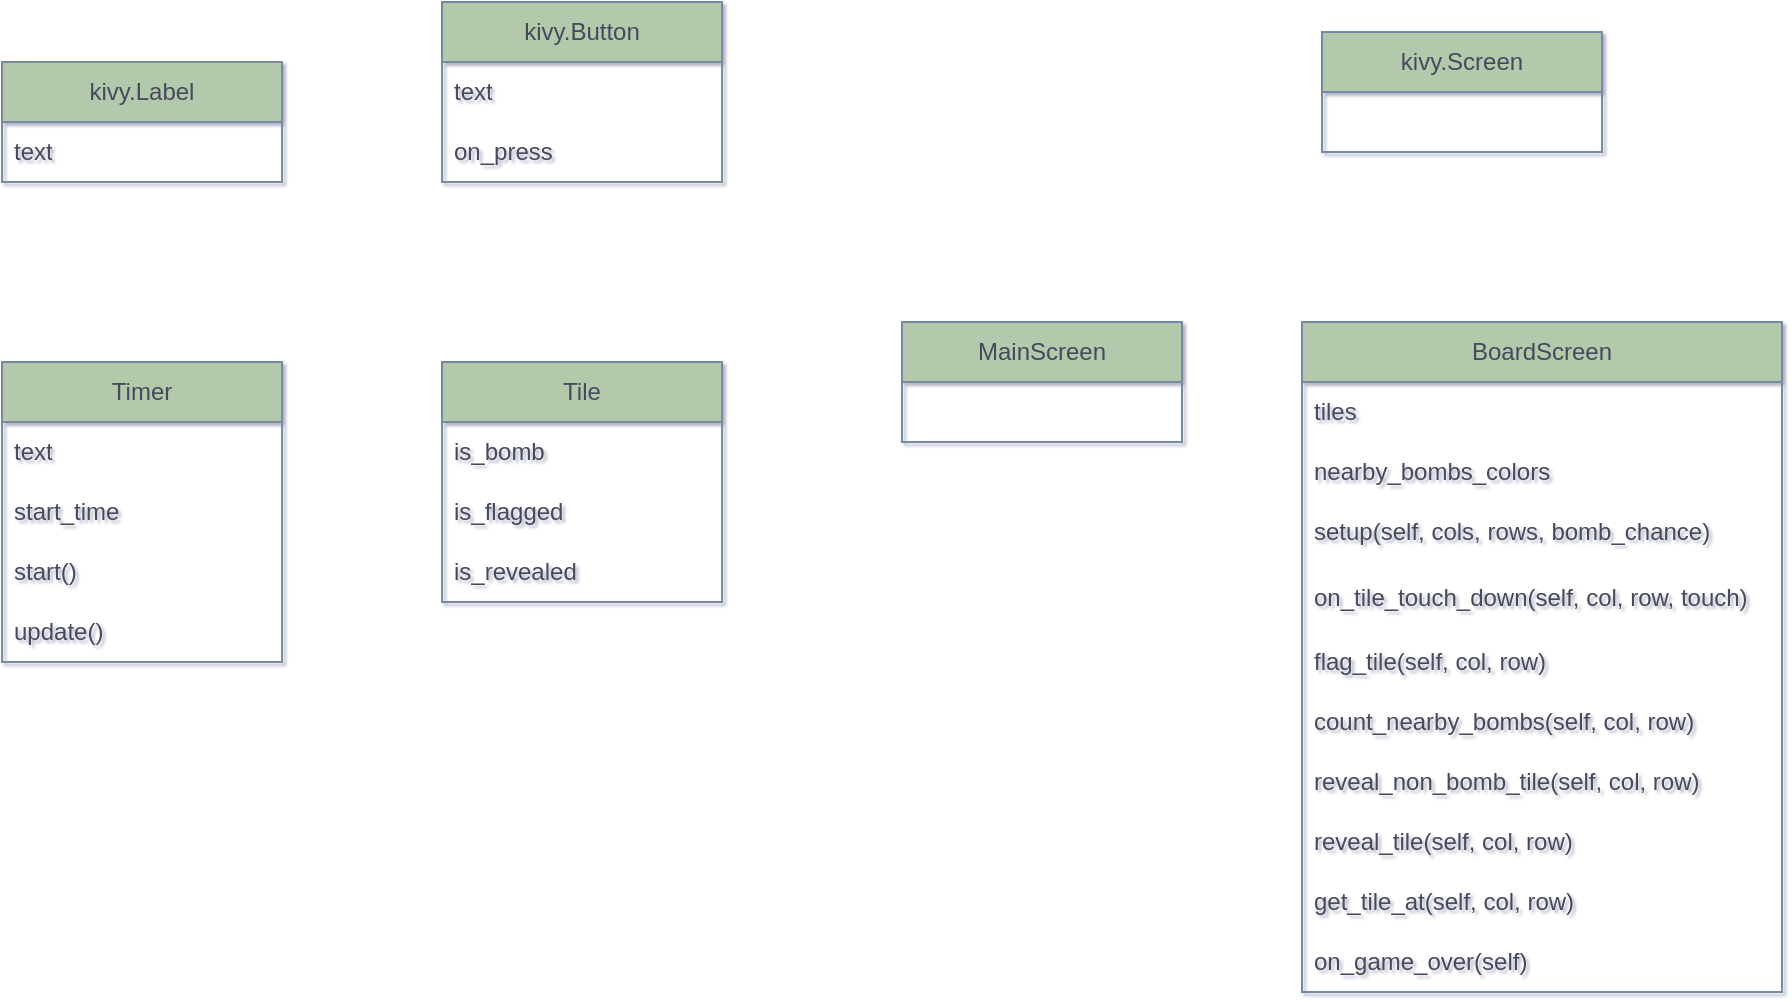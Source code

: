 <mxfile version="20.6.0" type="github">
  <diagram id="C5RBs43oDa-KdzZeNtuy" name="Page-1">
    <mxGraphModel dx="9360" dy="5327" grid="1" gridSize="10" guides="1" tooltips="1" connect="1" arrows="1" fold="1" page="1" pageScale="1" pageWidth="3300" pageHeight="2339" math="0" shadow="1">
      <root>
        <mxCell id="WIyWlLk6GJQsqaUBKTNV-0" />
        <mxCell id="WIyWlLk6GJQsqaUBKTNV-1" parent="WIyWlLk6GJQsqaUBKTNV-0" />
        <mxCell id="eKo_IfHTDwnpA7URWWFP-1" value="kivy.Label" style="swimlane;fontStyle=0;childLayout=stackLayout;horizontal=1;startSize=30;horizontalStack=0;resizeParent=1;resizeParentMax=0;resizeLast=0;collapsible=1;marginBottom=0;whiteSpace=wrap;html=1;fillColor=#B2C9AB;strokeColor=#788AA3;fontColor=#46495D;rounded=0;" vertex="1" parent="WIyWlLk6GJQsqaUBKTNV-1">
          <mxGeometry x="80" y="90" width="140" height="60" as="geometry" />
        </mxCell>
        <mxCell id="eKo_IfHTDwnpA7URWWFP-2" value="text" style="text;strokeColor=none;fillColor=none;align=left;verticalAlign=middle;spacingLeft=4;spacingRight=4;overflow=hidden;points=[[0,0.5],[1,0.5]];portConstraint=eastwest;rotatable=0;whiteSpace=wrap;html=1;fontColor=#46495D;rounded=0;" vertex="1" parent="eKo_IfHTDwnpA7URWWFP-1">
          <mxGeometry y="30" width="140" height="30" as="geometry" />
        </mxCell>
        <mxCell id="eKo_IfHTDwnpA7URWWFP-5" value="Timer" style="swimlane;fontStyle=0;childLayout=stackLayout;horizontal=1;startSize=30;horizontalStack=0;resizeParent=1;resizeParentMax=0;resizeLast=0;collapsible=1;marginBottom=0;whiteSpace=wrap;html=1;fillColor=#B2C9AB;strokeColor=#788AA3;fontColor=#46495D;rounded=0;" vertex="1" parent="WIyWlLk6GJQsqaUBKTNV-1">
          <mxGeometry x="80" y="240" width="140" height="150" as="geometry" />
        </mxCell>
        <mxCell id="eKo_IfHTDwnpA7URWWFP-6" value="text" style="text;strokeColor=none;fillColor=none;align=left;verticalAlign=middle;spacingLeft=4;spacingRight=4;overflow=hidden;points=[[0,0.5],[1,0.5]];portConstraint=eastwest;rotatable=0;whiteSpace=wrap;html=1;fontColor=#46495D;rounded=0;" vertex="1" parent="eKo_IfHTDwnpA7URWWFP-5">
          <mxGeometry y="30" width="140" height="30" as="geometry" />
        </mxCell>
        <mxCell id="eKo_IfHTDwnpA7URWWFP-9" value="start_time" style="text;strokeColor=none;fillColor=none;align=left;verticalAlign=middle;spacingLeft=4;spacingRight=4;overflow=hidden;points=[[0,0.5],[1,0.5]];portConstraint=eastwest;rotatable=0;whiteSpace=wrap;html=1;fontColor=#46495D;rounded=0;" vertex="1" parent="eKo_IfHTDwnpA7URWWFP-5">
          <mxGeometry y="60" width="140" height="30" as="geometry" />
        </mxCell>
        <mxCell id="eKo_IfHTDwnpA7URWWFP-7" value="start()" style="text;strokeColor=none;fillColor=none;align=left;verticalAlign=middle;spacingLeft=4;spacingRight=4;overflow=hidden;points=[[0,0.5],[1,0.5]];portConstraint=eastwest;rotatable=0;whiteSpace=wrap;html=1;fontColor=#46495D;rounded=0;" vertex="1" parent="eKo_IfHTDwnpA7URWWFP-5">
          <mxGeometry y="90" width="140" height="30" as="geometry" />
        </mxCell>
        <mxCell id="eKo_IfHTDwnpA7URWWFP-8" value="update()" style="text;strokeColor=none;fillColor=none;align=left;verticalAlign=middle;spacingLeft=4;spacingRight=4;overflow=hidden;points=[[0,0.5],[1,0.5]];portConstraint=eastwest;rotatable=0;whiteSpace=wrap;html=1;fontColor=#46495D;rounded=0;" vertex="1" parent="eKo_IfHTDwnpA7URWWFP-5">
          <mxGeometry y="120" width="140" height="30" as="geometry" />
        </mxCell>
        <mxCell id="eKo_IfHTDwnpA7URWWFP-10" value="kivy.Button" style="swimlane;fontStyle=0;childLayout=stackLayout;horizontal=1;startSize=30;horizontalStack=0;resizeParent=1;resizeParentMax=0;resizeLast=0;collapsible=1;marginBottom=0;whiteSpace=wrap;html=1;fillColor=#B2C9AB;strokeColor=#788AA3;fontColor=#46495D;rounded=0;" vertex="1" parent="WIyWlLk6GJQsqaUBKTNV-1">
          <mxGeometry x="300" y="60" width="140" height="90" as="geometry" />
        </mxCell>
        <mxCell id="eKo_IfHTDwnpA7URWWFP-15" value="text" style="text;strokeColor=none;fillColor=none;align=left;verticalAlign=middle;spacingLeft=4;spacingRight=4;overflow=hidden;points=[[0,0.5],[1,0.5]];portConstraint=eastwest;rotatable=0;whiteSpace=wrap;html=1;fontColor=#46495D;rounded=0;" vertex="1" parent="eKo_IfHTDwnpA7URWWFP-10">
          <mxGeometry y="30" width="140" height="30" as="geometry" />
        </mxCell>
        <mxCell id="eKo_IfHTDwnpA7URWWFP-11" value="on_press" style="text;strokeColor=none;fillColor=none;align=left;verticalAlign=middle;spacingLeft=4;spacingRight=4;overflow=hidden;points=[[0,0.5],[1,0.5]];portConstraint=eastwest;rotatable=0;whiteSpace=wrap;html=1;fontColor=#46495D;rounded=0;" vertex="1" parent="eKo_IfHTDwnpA7URWWFP-10">
          <mxGeometry y="60" width="140" height="30" as="geometry" />
        </mxCell>
        <mxCell id="eKo_IfHTDwnpA7URWWFP-16" value="Tile" style="swimlane;fontStyle=0;childLayout=stackLayout;horizontal=1;startSize=30;horizontalStack=0;resizeParent=1;resizeParentMax=0;resizeLast=0;collapsible=1;marginBottom=0;whiteSpace=wrap;html=1;fillColor=#B2C9AB;strokeColor=#788AA3;fontColor=#46495D;rounded=0;" vertex="1" parent="WIyWlLk6GJQsqaUBKTNV-1">
          <mxGeometry x="300" y="240" width="140" height="120" as="geometry" />
        </mxCell>
        <mxCell id="eKo_IfHTDwnpA7URWWFP-17" value="is_bomb" style="text;strokeColor=none;fillColor=none;align=left;verticalAlign=middle;spacingLeft=4;spacingRight=4;overflow=hidden;points=[[0,0.5],[1,0.5]];portConstraint=eastwest;rotatable=0;whiteSpace=wrap;html=1;fontColor=#46495D;rounded=0;" vertex="1" parent="eKo_IfHTDwnpA7URWWFP-16">
          <mxGeometry y="30" width="140" height="30" as="geometry" />
        </mxCell>
        <mxCell id="eKo_IfHTDwnpA7URWWFP-18" value="is_flagged" style="text;strokeColor=none;fillColor=none;align=left;verticalAlign=middle;spacingLeft=4;spacingRight=4;overflow=hidden;points=[[0,0.5],[1,0.5]];portConstraint=eastwest;rotatable=0;whiteSpace=wrap;html=1;fontColor=#46495D;rounded=0;" vertex="1" parent="eKo_IfHTDwnpA7URWWFP-16">
          <mxGeometry y="60" width="140" height="30" as="geometry" />
        </mxCell>
        <mxCell id="eKo_IfHTDwnpA7URWWFP-19" value="is_revealed" style="text;strokeColor=none;fillColor=none;align=left;verticalAlign=middle;spacingLeft=4;spacingRight=4;overflow=hidden;points=[[0,0.5],[1,0.5]];portConstraint=eastwest;rotatable=0;whiteSpace=wrap;html=1;fontColor=#46495D;rounded=0;" vertex="1" parent="eKo_IfHTDwnpA7URWWFP-16">
          <mxGeometry y="90" width="140" height="30" as="geometry" />
        </mxCell>
        <mxCell id="eKo_IfHTDwnpA7URWWFP-20" value="kivy.Screen" style="swimlane;fontStyle=0;childLayout=stackLayout;horizontal=1;startSize=30;horizontalStack=0;resizeParent=1;resizeParentMax=0;resizeLast=0;collapsible=1;marginBottom=0;whiteSpace=wrap;html=1;fillColor=#B2C9AB;strokeColor=#788AA3;fontColor=#46495D;rounded=0;" vertex="1" parent="WIyWlLk6GJQsqaUBKTNV-1">
          <mxGeometry x="740" y="75" width="140" height="60" as="geometry" />
        </mxCell>
        <mxCell id="eKo_IfHTDwnpA7URWWFP-24" value="MainScreen" style="swimlane;fontStyle=0;childLayout=stackLayout;horizontal=1;startSize=30;horizontalStack=0;resizeParent=1;resizeParentMax=0;resizeLast=0;collapsible=1;marginBottom=0;whiteSpace=wrap;html=1;fillColor=#B2C9AB;strokeColor=#788AA3;fontColor=#46495D;" vertex="1" parent="WIyWlLk6GJQsqaUBKTNV-1">
          <mxGeometry x="530" y="220" width="140" height="60" as="geometry" />
        </mxCell>
        <mxCell id="eKo_IfHTDwnpA7URWWFP-28" value="BoardScreen" style="swimlane;fontStyle=0;childLayout=stackLayout;horizontal=1;startSize=30;horizontalStack=0;resizeParent=1;resizeParentMax=0;resizeLast=0;collapsible=1;marginBottom=0;whiteSpace=wrap;html=1;strokeColor=#788AA3;fontColor=#46495D;fillColor=#B2C9AB;" vertex="1" parent="WIyWlLk6GJQsqaUBKTNV-1">
          <mxGeometry x="730" y="220" width="240" height="335" as="geometry" />
        </mxCell>
        <mxCell id="eKo_IfHTDwnpA7URWWFP-29" value="tiles" style="text;strokeColor=none;fillColor=none;align=left;verticalAlign=middle;spacingLeft=4;spacingRight=4;overflow=hidden;points=[[0,0.5],[1,0.5]];portConstraint=eastwest;rotatable=0;whiteSpace=wrap;html=1;fontColor=#46495D;" vertex="1" parent="eKo_IfHTDwnpA7URWWFP-28">
          <mxGeometry y="30" width="240" height="30" as="geometry" />
        </mxCell>
        <mxCell id="eKo_IfHTDwnpA7URWWFP-30" value="nearby_bombs_colors" style="text;strokeColor=none;fillColor=none;align=left;verticalAlign=middle;spacingLeft=4;spacingRight=4;overflow=hidden;points=[[0,0.5],[1,0.5]];portConstraint=eastwest;rotatable=0;whiteSpace=wrap;html=1;fontColor=#46495D;" vertex="1" parent="eKo_IfHTDwnpA7URWWFP-28">
          <mxGeometry y="60" width="240" height="30" as="geometry" />
        </mxCell>
        <mxCell id="eKo_IfHTDwnpA7URWWFP-31" value="setup(self, cols, rows, bomb_chance)" style="text;strokeColor=none;fillColor=none;align=left;verticalAlign=middle;spacingLeft=4;spacingRight=4;overflow=hidden;points=[[0,0.5],[1,0.5]];portConstraint=eastwest;rotatable=0;whiteSpace=wrap;html=1;fontColor=#46495D;" vertex="1" parent="eKo_IfHTDwnpA7URWWFP-28">
          <mxGeometry y="90" width="240" height="30" as="geometry" />
        </mxCell>
        <mxCell id="eKo_IfHTDwnpA7URWWFP-32" value="on_tile_touch_down(self, col, row, touch)" style="text;strokeColor=none;fillColor=none;align=left;verticalAlign=middle;spacingLeft=4;spacingRight=4;overflow=hidden;points=[[0,0.5],[1,0.5]];portConstraint=eastwest;rotatable=0;whiteSpace=wrap;html=1;fontColor=#46495D;" vertex="1" parent="eKo_IfHTDwnpA7URWWFP-28">
          <mxGeometry y="120" width="240" height="35" as="geometry" />
        </mxCell>
        <mxCell id="eKo_IfHTDwnpA7URWWFP-33" value="flag_tile(self, col, row)" style="text;strokeColor=none;fillColor=none;align=left;verticalAlign=middle;spacingLeft=4;spacingRight=4;overflow=hidden;points=[[0,0.5],[1,0.5]];portConstraint=eastwest;rotatable=0;whiteSpace=wrap;html=1;fontColor=#46495D;" vertex="1" parent="eKo_IfHTDwnpA7URWWFP-28">
          <mxGeometry y="155" width="240" height="30" as="geometry" />
        </mxCell>
        <mxCell id="eKo_IfHTDwnpA7URWWFP-34" value="count_nearby_bombs(self, col, row)" style="text;strokeColor=none;fillColor=none;align=left;verticalAlign=middle;spacingLeft=4;spacingRight=4;overflow=hidden;points=[[0,0.5],[1,0.5]];portConstraint=eastwest;rotatable=0;whiteSpace=wrap;html=1;fontColor=#46495D;" vertex="1" parent="eKo_IfHTDwnpA7URWWFP-28">
          <mxGeometry y="185" width="240" height="30" as="geometry" />
        </mxCell>
        <mxCell id="eKo_IfHTDwnpA7URWWFP-35" value="reveal_non_bomb_tile(self, col, row)" style="text;strokeColor=none;fillColor=none;align=left;verticalAlign=middle;spacingLeft=4;spacingRight=4;overflow=hidden;points=[[0,0.5],[1,0.5]];portConstraint=eastwest;rotatable=0;whiteSpace=wrap;html=1;fontColor=#46495D;" vertex="1" parent="eKo_IfHTDwnpA7URWWFP-28">
          <mxGeometry y="215" width="240" height="30" as="geometry" />
        </mxCell>
        <mxCell id="eKo_IfHTDwnpA7URWWFP-36" value="reveal_tile(self, col, row)" style="text;strokeColor=none;fillColor=none;align=left;verticalAlign=middle;spacingLeft=4;spacingRight=4;overflow=hidden;points=[[0,0.5],[1,0.5]];portConstraint=eastwest;rotatable=0;whiteSpace=wrap;html=1;fontColor=#46495D;" vertex="1" parent="eKo_IfHTDwnpA7URWWFP-28">
          <mxGeometry y="245" width="240" height="30" as="geometry" />
        </mxCell>
        <mxCell id="eKo_IfHTDwnpA7URWWFP-37" value="get_tile_at(self, col, row)" style="text;strokeColor=none;fillColor=none;align=left;verticalAlign=middle;spacingLeft=4;spacingRight=4;overflow=hidden;points=[[0,0.5],[1,0.5]];portConstraint=eastwest;rotatable=0;whiteSpace=wrap;html=1;fontColor=#46495D;" vertex="1" parent="eKo_IfHTDwnpA7URWWFP-28">
          <mxGeometry y="275" width="240" height="30" as="geometry" />
        </mxCell>
        <mxCell id="eKo_IfHTDwnpA7URWWFP-38" value="on_game_over(self)" style="text;strokeColor=none;fillColor=none;align=left;verticalAlign=middle;spacingLeft=4;spacingRight=4;overflow=hidden;points=[[0,0.5],[1,0.5]];portConstraint=eastwest;rotatable=0;whiteSpace=wrap;html=1;fontColor=#46495D;" vertex="1" parent="eKo_IfHTDwnpA7URWWFP-28">
          <mxGeometry y="305" width="240" height="30" as="geometry" />
        </mxCell>
      </root>
    </mxGraphModel>
  </diagram>
</mxfile>
